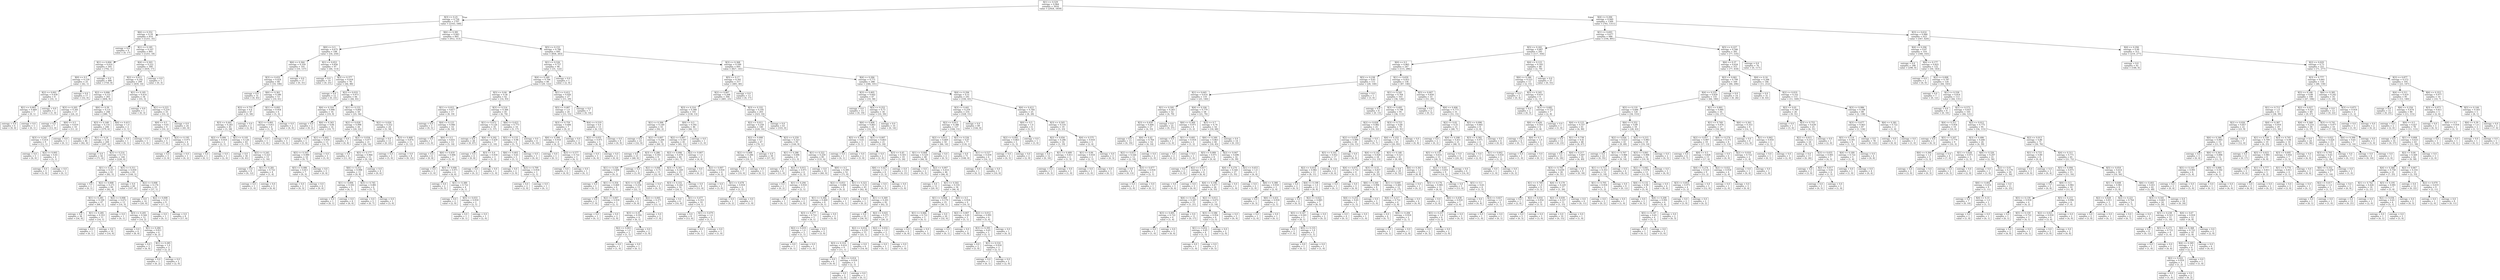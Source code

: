 digraph Tree {
node [shape=box] ;
0 [label="X[1] <= 0.529\nentropy = 0.964\nsamples = 3016\nvalue = [2924, 1859]"] ;
1 [label="X[3] <= 0.25\nentropy = 0.726\nsamples = 1707\nvalue = [2163, 548]"] ;
0 -> 1 [labeldistance=2.5, labelangle=45, headlabel="True"] ;
2 [label="X[6] <= 0.352\nentropy = 0.18\nsamples = 814\nvalue = [1251, 35]"] ;
1 -> 2 ;
3 [label="entropy = 0.0\nsamples = 9\nvalue = [0, 17]"] ;
2 -> 3 ;
4 [label="X[1] <= 0.185\nentropy = 0.107\nsamples = 805\nvalue = [1251, 18]"] ;
2 -> 4 ;
5 [label="X[1] <= 0.004\nentropy = 0.014\nsamples = 505\nvalue = [792, 1]"] ;
4 -> 5 ;
6 [label="X[0] <= 0.5\nentropy = 0.159\nsamples = 25\nvalue = [42, 1]"] ;
5 -> 6 ;
7 [label="X[2] <= 0.001\nentropy = 0.439\nsamples = 8\nvalue = [10, 1]"] ;
6 -> 7 ;
8 [label="X[1] <= 0.003\nentropy = 0.469\nsamples = 7\nvalue = [9, 1]"] ;
7 -> 8 ;
9 [label="entropy = 0.0\nsamples = 6\nvalue = [9, 0]"] ;
8 -> 9 ;
10 [label="entropy = 0.0\nsamples = 1\nvalue = [0, 1]"] ;
8 -> 10 ;
11 [label="entropy = 0.0\nsamples = 1\nvalue = [1, 0]"] ;
7 -> 11 ;
12 [label="entropy = 0.0\nsamples = 17\nvalue = [32, 0]"] ;
6 -> 12 ;
13 [label="entropy = 0.0\nsamples = 480\nvalue = [750, 0]"] ;
5 -> 13 ;
14 [label="X[4] <= 0.303\nentropy = 0.222\nsamples = 300\nvalue = [459, 17]"] ;
4 -> 14 ;
15 [label="X[2] <= 0.013\nentropy = 0.192\nsamples = 299\nvalue = [459, 14]"] ;
14 -> 15 ;
16 [label="X[2] <= 0.006\nentropy = 0.151\nsamples = 265\nvalue = [404, 9]"] ;
15 -> 16 ;
17 [label="X[3] <= 0.205\nentropy = 0.391\nsamples = 17\nvalue = [24, 2]"] ;
16 -> 17 ;
18 [label="entropy = 0.0\nsamples = 7\nvalue = [13, 0]"] ;
17 -> 18 ;
19 [label="X[0] <= 0.5\nentropy = 0.619\nsamples = 10\nvalue = [11, 2]"] ;
17 -> 19 ;
20 [label="X[3] <= 0.241\nentropy = 0.414\nsamples = 9\nvalue = [11, 1]"] ;
19 -> 20 ;
21 [label="entropy = 0.0\nsamples = 5\nvalue = [6, 0]"] ;
20 -> 21 ;
22 [label="X[2] <= 0.005\nentropy = 0.65\nsamples = 4\nvalue = [5, 1]"] ;
20 -> 22 ;
23 [label="entropy = 0.0\nsamples = 3\nvalue = [5, 0]"] ;
22 -> 23 ;
24 [label="entropy = 0.0\nsamples = 1\nvalue = [0, 1]"] ;
22 -> 24 ;
25 [label="entropy = 0.0\nsamples = 1\nvalue = [0, 1]"] ;
19 -> 25 ;
26 [label="X[6] <= 0.39\nentropy = 0.131\nsamples = 248\nvalue = [380, 7]"] ;
16 -> 26 ;
27 [label="X[3] <= 0.168\nentropy = 0.116\nsamples = 246\nvalue = [379, 6]"] ;
26 -> 27 ;
28 [label="entropy = 0.0\nsamples = 46\nvalue = [82, 0]"] ;
27 -> 28 ;
29 [label="X[1] <= 0.24\nentropy = 0.14\nsamples = 200\nvalue = [297, 6]"] ;
27 -> 29 ;
30 [label="entropy = 0.0\nsamples = 56\nvalue = [71, 0]"] ;
29 -> 30 ;
31 [label="X[3] <= 0.214\nentropy = 0.173\nsamples = 144\nvalue = [226, 6]"] ;
29 -> 31 ;
32 [label="X[1] <= 0.24\nentropy = 0.317\nsamples = 61\nvalue = [82, 5]"] ;
31 -> 32 ;
33 [label="entropy = 0.0\nsamples = 1\nvalue = [0, 1]"] ;
32 -> 33 ;
34 [label="X[2] <= 0.008\nentropy = 0.271\nsamples = 60\nvalue = [82, 4]"] ;
32 -> 34 ;
35 [label="X[1] <= 0.285\nentropy = 0.109\nsamples = 47\nvalue = [68, 1]"] ;
34 -> 35 ;
36 [label="entropy = 0.0\nsamples = 36\nvalue = [54, 0]"] ;
35 -> 36 ;
37 [label="X[1] <= 0.285\nentropy = 0.353\nsamples = 11\nvalue = [14, 1]"] ;
35 -> 37 ;
38 [label="entropy = 0.0\nsamples = 1\nvalue = [0, 1]"] ;
37 -> 38 ;
39 [label="entropy = 0.0\nsamples = 10\nvalue = [14, 0]"] ;
37 -> 39 ;
40 [label="X[2] <= 0.008\nentropy = 0.672\nsamples = 13\nvalue = [14, 3]"] ;
34 -> 40 ;
41 [label="entropy = 0.0\nsamples = 1\nvalue = [0, 1]"] ;
40 -> 41 ;
42 [label="X[3] <= 0.205\nentropy = 0.544\nsamples = 12\nvalue = [14, 2]"] ;
40 -> 42 ;
43 [label="entropy = 0.0\nsamples = 6\nvalue = [8, 0]"] ;
42 -> 43 ;
44 [label="X[1] <= 0.284\nentropy = 0.811\nsamples = 6\nvalue = [6, 2]"] ;
42 -> 44 ;
45 [label="entropy = 0.0\nsamples = 3\nvalue = [4, 0]"] ;
44 -> 45 ;
46 [label="X[1] <= 0.285\nentropy = 1.0\nsamples = 3\nvalue = [2, 2]"] ;
44 -> 46 ;
47 [label="entropy = 0.0\nsamples = 1\nvalue = [0, 2]"] ;
46 -> 47 ;
48 [label="entropy = 0.0\nsamples = 2\nvalue = [2, 0]"] ;
46 -> 48 ;
49 [label="X[1] <= 0.311\nentropy = 0.059\nsamples = 83\nvalue = [144, 1]"] ;
31 -> 49 ;
50 [label="entropy = 0.0\nsamples = 60\nvalue = [107, 0]"] ;
49 -> 50 ;
51 [label="X[2] <= 0.008\nentropy = 0.176\nsamples = 23\nvalue = [37, 1]"] ;
49 -> 51 ;
52 [label="entropy = 0.0\nsamples = 14\nvalue = [20, 0]"] ;
51 -> 52 ;
53 [label="X[2] <= 0.008\nentropy = 0.31\nsamples = 9\nvalue = [17, 1]"] ;
51 -> 53 ;
54 [label="entropy = 0.0\nsamples = 1\nvalue = [0, 1]"] ;
53 -> 54 ;
55 [label="entropy = 0.0\nsamples = 8\nvalue = [17, 0]"] ;
53 -> 55 ;
56 [label="X[6] <= 0.415\nentropy = 1.0\nsamples = 2\nvalue = [1, 1]"] ;
26 -> 56 ;
57 [label="entropy = 0.0\nsamples = 1\nvalue = [0, 1]"] ;
56 -> 57 ;
58 [label="entropy = 0.0\nsamples = 1\nvalue = [1, 0]"] ;
56 -> 58 ;
59 [label="X[1] <= 0.185\nentropy = 0.414\nsamples = 34\nvalue = [55, 5]"] ;
15 -> 59 ;
60 [label="entropy = 0.0\nsamples = 1\nvalue = [0, 3]"] ;
59 -> 60 ;
61 [label="X[1] <= 0.223\nentropy = 0.219\nsamples = 33\nvalue = [55, 2]"] ;
59 -> 61 ;
62 [label="X[0] <= 0.5\nentropy = 0.65\nsamples = 9\nvalue = [10, 2]"] ;
61 -> 62 ;
63 [label="entropy = 0.0\nsamples = 5\nvalue = [7, 0]"] ;
62 -> 63 ;
64 [label="X[3] <= 0.195\nentropy = 0.971\nsamples = 4\nvalue = [3, 2]"] ;
62 -> 64 ;
65 [label="entropy = 0.0\nsamples = 3\nvalue = [3, 0]"] ;
64 -> 65 ;
66 [label="entropy = 0.0\nsamples = 1\nvalue = [0, 2]"] ;
64 -> 66 ;
67 [label="entropy = 0.0\nsamples = 24\nvalue = [45, 0]"] ;
61 -> 67 ;
68 [label="entropy = 0.0\nsamples = 1\nvalue = [0, 3]"] ;
14 -> 68 ;
69 [label="X[6] <= 0.381\nentropy = 0.943\nsamples = 893\nvalue = [912, 513]"] ;
1 -> 69 ;
70 [label="X[0] <= 0.5\nentropy = 0.675\nsamples = 198\nvalue = [54, 250]"] ;
69 -> 70 ;
71 [label="X[6] <= 0.364\nentropy = 0.359\nsamples = 101\nvalue = [10, 137]"] ;
70 -> 71 ;
72 [label="X[3] <= 0.432\nentropy = 0.424\nsamples = 84\nvalue = [10, 106]"] ;
71 -> 72 ;
73 [label="entropy = 0.0\nsamples = 31\nvalue = [0, 45]"] ;
72 -> 73 ;
74 [label="X[6] <= 0.361\nentropy = 0.586\nsamples = 53\nvalue = [10, 61]"] ;
72 -> 74 ;
75 [label="X[3] <= 0.755\nentropy = 0.4\nsamples = 47\nvalue = [5, 58]"] ;
74 -> 75 ;
76 [label="X[3] <= 0.441\nentropy = 0.283\nsamples = 45\nvalue = [3, 58]"] ;
75 -> 76 ;
77 [label="X[2] <= 0.006\nentropy = 0.918\nsamples = 2\nvalue = [2, 1]"] ;
76 -> 77 ;
78 [label="entropy = 0.0\nsamples = 1\nvalue = [0, 1]"] ;
77 -> 78 ;
79 [label="entropy = 0.0\nsamples = 1\nvalue = [2, 0]"] ;
77 -> 79 ;
80 [label="X[1] <= 0.105\nentropy = 0.126\nsamples = 43\nvalue = [1, 57]"] ;
76 -> 80 ;
81 [label="entropy = 0.0\nsamples = 30\nvalue = [0, 41]"] ;
80 -> 81 ;
82 [label="X[5] <= 0.245\nentropy = 0.323\nsamples = 13\nvalue = [1, 16]"] ;
80 -> 82 ;
83 [label="entropy = 0.0\nsamples = 9\nvalue = [0, 12]"] ;
82 -> 83 ;
84 [label="X[1] <= 0.281\nentropy = 0.722\nsamples = 4\nvalue = [1, 4]"] ;
82 -> 84 ;
85 [label="entropy = 0.0\nsamples = 1\nvalue = [1, 0]"] ;
84 -> 85 ;
86 [label="entropy = 0.0\nsamples = 3\nvalue = [0, 4]"] ;
84 -> 86 ;
87 [label="entropy = 0.0\nsamples = 2\nvalue = [2, 0]"] ;
75 -> 87 ;
88 [label="X[1] <= 0.093\nentropy = 0.954\nsamples = 6\nvalue = [5, 3]"] ;
74 -> 88 ;
89 [label="X[2] <= 0.001\nentropy = 0.811\nsamples = 4\nvalue = [1, 3]"] ;
88 -> 89 ;
90 [label="entropy = 0.0\nsamples = 1\nvalue = [1, 0]"] ;
89 -> 90 ;
91 [label="entropy = 0.0\nsamples = 3\nvalue = [0, 3]"] ;
89 -> 91 ;
92 [label="entropy = 0.0\nsamples = 2\nvalue = [4, 0]"] ;
88 -> 92 ;
93 [label="entropy = 0.0\nsamples = 17\nvalue = [0, 31]"] ;
71 -> 93 ;
94 [label="X[1] <= 0.053\nentropy = 0.856\nsamples = 97\nvalue = [44, 113]"] ;
70 -> 94 ;
95 [label="entropy = 0.0\nsamples = 19\nvalue = [0, 25]"] ;
94 -> 95 ;
96 [label="X[3] <= 0.377\nentropy = 0.918\nsamples = 78\nvalue = [44, 88]"] ;
94 -> 96 ;
97 [label="entropy = 0.0\nsamples = 12\nvalue = [0, 23]"] ;
96 -> 97 ;
98 [label="X[2] <= 0.019\nentropy = 0.973\nsamples = 66\nvalue = [44, 65]"] ;
96 -> 98 ;
99 [label="X[6] <= 0.316\nentropy = 0.906\nsamples = 16\nvalue = [19, 9]"] ;
98 -> 99 ;
100 [label="entropy = 0.0\nsamples = 2\nvalue = [0, 2]"] ;
99 -> 100 ;
101 [label="X[6] <= 0.343\nentropy = 0.84\nsamples = 14\nvalue = [19, 7]"] ;
99 -> 101 ;
102 [label="entropy = 0.0\nsamples = 1\nvalue = [5, 0]"] ;
101 -> 102 ;
103 [label="X[1] <= 0.492\nentropy = 0.918\nsamples = 13\nvalue = [14, 7]"] ;
101 -> 103 ;
104 [label="X[5] <= 0.163\nentropy = 0.989\nsamples = 10\nvalue = [9, 7]"] ;
103 -> 104 ;
105 [label="X[5] <= 0.086\nentropy = 0.811\nsamples = 7\nvalue = [9, 3]"] ;
104 -> 105 ;
106 [label="entropy = 0.0\nsamples = 3\nvalue = [0, 3]"] ;
105 -> 106 ;
107 [label="entropy = 0.0\nsamples = 4\nvalue = [9, 0]"] ;
105 -> 107 ;
108 [label="entropy = 0.0\nsamples = 3\nvalue = [0, 4]"] ;
104 -> 108 ;
109 [label="entropy = 0.0\nsamples = 3\nvalue = [5, 0]"] ;
103 -> 109 ;
110 [label="X[1] <= 0.155\nentropy = 0.892\nsamples = 50\nvalue = [25, 56]"] ;
98 -> 110 ;
111 [label="X[2] <= 0.028\nentropy = 0.998\nsamples = 26\nvalue = [20, 22]"] ;
110 -> 111 ;
112 [label="entropy = 0.0\nsamples = 5\nvalue = [0, 8]"] ;
111 -> 112 ;
113 [label="X[2] <= 0.034\nentropy = 0.977\nsamples = 21\nvalue = [20, 14]"] ;
111 -> 113 ;
114 [label="entropy = 0.0\nsamples = 6\nvalue = [11, 0]"] ;
113 -> 114 ;
115 [label="X[5] <= 0.177\nentropy = 0.966\nsamples = 15\nvalue = [9, 14]"] ;
113 -> 115 ;
116 [label="X[6] <= 0.352\nentropy = 0.998\nsamples = 11\nvalue = [9, 8]"] ;
115 -> 116 ;
117 [label="X[1] <= 0.094\nentropy = 0.592\nsamples = 5\nvalue = [6, 1]"] ;
116 -> 117 ;
118 [label="entropy = 0.0\nsamples = 1\nvalue = [0, 1]"] ;
117 -> 118 ;
119 [label="entropy = 0.0\nsamples = 4\nvalue = [6, 0]"] ;
117 -> 119 ;
120 [label="X[3] <= 0.745\nentropy = 0.881\nsamples = 6\nvalue = [3, 7]"] ;
116 -> 120 ;
121 [label="entropy = 0.0\nsamples = 5\nvalue = [0, 7]"] ;
120 -> 121 ;
122 [label="entropy = 0.0\nsamples = 1\nvalue = [3, 0]"] ;
120 -> 122 ;
123 [label="entropy = 0.0\nsamples = 4\nvalue = [0, 6]"] ;
115 -> 123 ;
124 [label="X[2] <= 0.026\nentropy = 0.552\nsamples = 24\nvalue = [5, 34]"] ;
110 -> 124 ;
125 [label="entropy = 0.0\nsamples = 13\nvalue = [0, 22]"] ;
124 -> 125 ;
126 [label="X[3] <= 0.468\nentropy = 0.874\nsamples = 11\nvalue = [5, 12]"] ;
124 -> 126 ;
127 [label="entropy = 0.0\nsamples = 3\nvalue = [5, 0]"] ;
126 -> 127 ;
128 [label="entropy = 0.0\nsamples = 8\nvalue = [0, 12]"] ;
126 -> 128 ;
129 [label="X[5] <= 0.153\nentropy = 0.786\nsamples = 695\nvalue = [858, 263]"] ;
69 -> 129 ;
130 [label="X[1] <= 0.526\nentropy = 0.727\nsamples = 90\nvalue = [31, 122]"] ;
129 -> 130 ;
131 [label="X[4] <= 0.349\nentropy = 0.706\nsamples = 89\nvalue = [29, 122]"] ;
130 -> 131 ;
132 [label="X[5] <= 0.04\nentropy = 0.56\nsamples = 62\nvalue = [14, 93]"] ;
131 -> 132 ;
133 [label="X[1] <= 0.015\nentropy = 0.877\nsamples = 17\nvalue = [8, 19]"] ;
132 -> 133 ;
134 [label="entropy = 0.0\nsamples = 3\nvalue = [0, 5]"] ;
133 -> 134 ;
135 [label="X[4] <= 0.123\nentropy = 0.946\nsamples = 14\nvalue = [8, 14]"] ;
133 -> 135 ;
136 [label="entropy = 0.0\nsamples = 1\nvalue = [3, 0]"] ;
135 -> 136 ;
137 [label="X[0] <= 0.5\nentropy = 0.831\nsamples = 13\nvalue = [5, 14]"] ;
135 -> 137 ;
138 [label="entropy = 0.0\nsamples = 6\nvalue = [0, 8]"] ;
137 -> 138 ;
139 [label="X[6] <= 0.418\nentropy = 0.994\nsamples = 7\nvalue = [5, 6]"] ;
137 -> 139 ;
140 [label="entropy = 0.0\nsamples = 1\nvalue = [1, 0]"] ;
139 -> 140 ;
141 [label="X[5] <= 0.006\nentropy = 0.971\nsamples = 6\nvalue = [4, 6]"] ;
139 -> 141 ;
142 [label="entropy = 0.0\nsamples = 2\nvalue = [0, 5]"] ;
141 -> 142 ;
143 [label="X[1] <= 0.389\nentropy = 0.722\nsamples = 4\nvalue = [4, 1]"] ;
141 -> 143 ;
144 [label="entropy = 0.0\nsamples = 2\nvalue = [2, 0]"] ;
143 -> 144 ;
145 [label="X[5] <= 0.033\nentropy = 0.918\nsamples = 2\nvalue = [2, 1]"] ;
143 -> 145 ;
146 [label="entropy = 0.0\nsamples = 1\nvalue = [0, 1]"] ;
145 -> 146 ;
147 [label="entropy = 0.0\nsamples = 1\nvalue = [2, 0]"] ;
145 -> 147 ;
148 [label="X[3] <= 0.514\nentropy = 0.384\nsamples = 45\nvalue = [6, 74]"] ;
132 -> 148 ;
149 [label="X[1] <= 0.472\nentropy = 0.126\nsamples = 35\nvalue = [1, 57]"] ;
148 -> 149 ;
150 [label="entropy = 0.0\nsamples = 28\nvalue = [0, 47]"] ;
149 -> 150 ;
151 [label="X[4] <= 0.292\nentropy = 0.439\nsamples = 7\nvalue = [1, 10]"] ;
149 -> 151 ;
152 [label="entropy = 0.0\nsamples = 4\nvalue = [0, 8]"] ;
151 -> 152 ;
153 [label="X[3] <= 0.4\nentropy = 0.918\nsamples = 3\nvalue = [1, 2]"] ;
151 -> 153 ;
154 [label="entropy = 0.0\nsamples = 2\nvalue = [0, 2]"] ;
153 -> 154 ;
155 [label="entropy = 0.0\nsamples = 1\nvalue = [1, 0]"] ;
153 -> 155 ;
156 [label="X[6] <= 0.423\nentropy = 0.773\nsamples = 10\nvalue = [5, 17]"] ;
148 -> 156 ;
157 [label="X[5] <= 0.133\nentropy = 0.98\nsamples = 6\nvalue = [5, 7]"] ;
156 -> 157 ;
158 [label="X[6] <= 0.403\nentropy = 0.65\nsamples = 5\nvalue = [5, 1]"] ;
157 -> 158 ;
159 [label="entropy = 0.0\nsamples = 2\nvalue = [3, 0]"] ;
158 -> 159 ;
160 [label="X[3] <= 0.709\nentropy = 0.918\nsamples = 3\nvalue = [2, 1]"] ;
158 -> 160 ;
161 [label="entropy = 0.0\nsamples = 2\nvalue = [2, 0]"] ;
160 -> 161 ;
162 [label="entropy = 0.0\nsamples = 1\nvalue = [0, 1]"] ;
160 -> 162 ;
163 [label="entropy = 0.0\nsamples = 1\nvalue = [0, 6]"] ;
157 -> 163 ;
164 [label="entropy = 0.0\nsamples = 4\nvalue = [0, 10]"] ;
156 -> 164 ;
165 [label="X[1] <= 0.412\nentropy = 0.926\nsamples = 27\nvalue = [15, 29]"] ;
131 -> 165 ;
166 [label="X[5] <= 0.087\nentropy = 1.0\nsamples = 20\nvalue = [15, 15]"] ;
165 -> 166 ;
167 [label="X[3] <= 0.759\nentropy = 0.684\nsamples = 7\nvalue = [9, 2]"] ;
166 -> 167 ;
168 [label="X[6] <= 0.394\nentropy = 0.918\nsamples = 4\nvalue = [4, 2]"] ;
167 -> 168 ;
169 [label="entropy = 0.0\nsamples = 1\nvalue = [0, 1]"] ;
168 -> 169 ;
170 [label="X[3] <= 0.577\nentropy = 0.722\nsamples = 3\nvalue = [4, 1]"] ;
168 -> 170 ;
171 [label="entropy = 0.0\nsamples = 2\nvalue = [4, 0]"] ;
170 -> 171 ;
172 [label="entropy = 0.0\nsamples = 1\nvalue = [0, 1]"] ;
170 -> 172 ;
173 [label="entropy = 0.0\nsamples = 3\nvalue = [5, 0]"] ;
167 -> 173 ;
174 [label="X[4] <= 0.519\nentropy = 0.9\nsamples = 13\nvalue = [6, 13]"] ;
166 -> 174 ;
175 [label="X[2] <= 0.031\nentropy = 0.971\nsamples = 5\nvalue = [6, 4]"] ;
174 -> 175 ;
176 [label="entropy = 0.0\nsamples = 3\nvalue = [6, 0]"] ;
175 -> 176 ;
177 [label="entropy = 0.0\nsamples = 2\nvalue = [0, 4]"] ;
175 -> 177 ;
178 [label="entropy = 0.0\nsamples = 8\nvalue = [0, 9]"] ;
174 -> 178 ;
179 [label="entropy = 0.0\nsamples = 7\nvalue = [0, 14]"] ;
165 -> 179 ;
180 [label="entropy = 0.0\nsamples = 1\nvalue = [2, 0]"] ;
130 -> 180 ;
181 [label="X[3] <= 0.368\nentropy = 0.599\nsamples = 605\nvalue = [827, 141]"] ;
129 -> 181 ;
182 [label="X[5] <= 0.17\nentropy = 0.391\nsamples = 317\nvalue = [481, 40]"] ;
181 -> 182 ;
183 [label="X[2] <= 0.007\nentropy = 0.268\nsamples = 304\nvalue = [481, 23]"] ;
182 -> 183 ;
184 [label="X[3] <= 0.314\nentropy = 0.388\nsamples = 101\nvalue = [158, 13]"] ;
183 -> 184 ;
185 [label="X[1] <= 0.306\nentropy = 0.149\nsamples = 55\nvalue = [92, 2]"] ;
184 -> 185 ;
186 [label="entropy = 0.0\nsamples = 23\nvalue = [32, 0]"] ;
185 -> 186 ;
187 [label="X[2] <= 0.007\nentropy = 0.206\nsamples = 32\nvalue = [60, 2]"] ;
185 -> 187 ;
188 [label="entropy = 0.0\nsamples = 23\nvalue = [48, 0]"] ;
187 -> 188 ;
189 [label="X[3] <= 0.286\nentropy = 0.592\nsamples = 9\nvalue = [12, 2]"] ;
187 -> 189 ;
190 [label="X[1] <= 0.326\nentropy = 0.684\nsamples = 7\nvalue = [9, 2]"] ;
189 -> 190 ;
191 [label="entropy = 0.0\nsamples = 1\nvalue = [0, 1]"] ;
190 -> 191 ;
192 [label="X[1] <= 0.354\nentropy = 0.469\nsamples = 6\nvalue = [9, 1]"] ;
190 -> 192 ;
193 [label="entropy = 0.0\nsamples = 3\nvalue = [7, 0]"] ;
192 -> 193 ;
194 [label="X[2] <= 0.007\nentropy = 0.918\nsamples = 3\nvalue = [2, 1]"] ;
192 -> 194 ;
195 [label="entropy = 0.0\nsamples = 1\nvalue = [0, 1]"] ;
194 -> 195 ;
196 [label="entropy = 0.0\nsamples = 2\nvalue = [2, 0]"] ;
194 -> 196 ;
197 [label="entropy = 0.0\nsamples = 2\nvalue = [3, 0]"] ;
189 -> 197 ;
198 [label="X[0] <= 0.5\nentropy = 0.592\nsamples = 46\nvalue = [66, 11]"] ;
184 -> 198 ;
199 [label="X[2] <= 0.007\nentropy = 0.597\nsamples = 45\nvalue = [65, 11]"] ;
198 -> 199 ;
200 [label="X[2] <= 0.006\nentropy = 0.478\nsamples = 40\nvalue = [61, 7]"] ;
199 -> 200 ;
201 [label="X[2] <= 0.006\nentropy = 0.75\nsamples = 15\nvalue = [22, 6]"] ;
200 -> 201 ;
202 [label="X[3] <= 0.336\nentropy = 0.258\nsamples = 13\nvalue = [22, 1]"] ;
201 -> 202 ;
203 [label="entropy = 0.0\nsamples = 6\nvalue = [9, 0]"] ;
202 -> 203 ;
204 [label="X[2] <= 0.005\nentropy = 0.371\nsamples = 7\nvalue = [13, 1]"] ;
202 -> 204 ;
205 [label="X[3] <= 0.35\nentropy = 0.592\nsamples = 4\nvalue = [6, 1]"] ;
204 -> 205 ;
206 [label="X[2] <= 0.003\nentropy = 1.0\nsamples = 2\nvalue = [1, 1]"] ;
205 -> 206 ;
207 [label="entropy = 0.0\nsamples = 1\nvalue = [1, 0]"] ;
206 -> 207 ;
208 [label="entropy = 0.0\nsamples = 1\nvalue = [0, 1]"] ;
206 -> 208 ;
209 [label="entropy = 0.0\nsamples = 2\nvalue = [5, 0]"] ;
205 -> 209 ;
210 [label="entropy = 0.0\nsamples = 3\nvalue = [7, 0]"] ;
204 -> 210 ;
211 [label="entropy = 0.0\nsamples = 2\nvalue = [0, 5]"] ;
201 -> 211 ;
212 [label="X[3] <= 0.341\nentropy = 0.169\nsamples = 25\nvalue = [39, 1]"] ;
200 -> 212 ;
213 [label="X[3] <= 0.332\nentropy = 0.242\nsamples = 16\nvalue = [24, 1]"] ;
212 -> 213 ;
214 [label="entropy = 0.0\nsamples = 6\nvalue = [10, 0]"] ;
213 -> 214 ;
215 [label="X[1] <= 0.477\nentropy = 0.353\nsamples = 10\nvalue = [14, 1]"] ;
213 -> 215 ;
216 [label="entropy = 0.0\nsamples = 8\nvalue = [13, 0]"] ;
215 -> 216 ;
217 [label="X[1] <= 0.479\nentropy = 1.0\nsamples = 2\nvalue = [1, 1]"] ;
215 -> 217 ;
218 [label="entropy = 0.0\nsamples = 1\nvalue = [0, 1]"] ;
217 -> 218 ;
219 [label="entropy = 0.0\nsamples = 1\nvalue = [1, 0]"] ;
217 -> 219 ;
220 [label="entropy = 0.0\nsamples = 9\nvalue = [15, 0]"] ;
212 -> 220 ;
221 [label="X[2] <= 0.007\nentropy = 1.0\nsamples = 5\nvalue = [4, 4]"] ;
199 -> 221 ;
222 [label="entropy = 0.0\nsamples = 1\nvalue = [0, 2]"] ;
221 -> 222 ;
223 [label="X[2] <= 0.007\nentropy = 0.918\nsamples = 4\nvalue = [4, 2]"] ;
221 -> 223 ;
224 [label="entropy = 0.0\nsamples = 2\nvalue = [3, 0]"] ;
223 -> 224 ;
225 [label="X[1] <= 0.478\nentropy = 0.918\nsamples = 2\nvalue = [1, 2]"] ;
223 -> 225 ;
226 [label="entropy = 0.0\nsamples = 1\nvalue = [0, 2]"] ;
225 -> 226 ;
227 [label="entropy = 0.0\nsamples = 1\nvalue = [1, 0]"] ;
225 -> 227 ;
228 [label="entropy = 0.0\nsamples = 1\nvalue = [1, 0]"] ;
198 -> 228 ;
229 [label="X[3] <= 0.332\nentropy = 0.195\nsamples = 203\nvalue = [323, 10]"] ;
183 -> 229 ;
230 [label="X[2] <= 0.011\nentropy = 0.258\nsamples = 140\nvalue = [220, 10]"] ;
229 -> 230 ;
231 [label="X[2] <= 0.008\nentropy = 0.1\nsamples = 47\nvalue = [76, 1]"] ;
230 -> 231 ;
232 [label="X[2] <= 0.008\nentropy = 0.286\nsamples = 8\nvalue = [19, 1]"] ;
231 -> 232 ;
233 [label="entropy = 0.0\nsamples = 7\nvalue = [19, 0]"] ;
232 -> 233 ;
234 [label="entropy = 0.0\nsamples = 1\nvalue = [0, 1]"] ;
232 -> 234 ;
235 [label="entropy = 0.0\nsamples = 39\nvalue = [57, 0]"] ;
231 -> 235 ;
236 [label="X[3] <= 0.259\nentropy = 0.323\nsamples = 93\nvalue = [144, 9]"] ;
230 -> 236 ;
237 [label="X[1] <= 0.286\nentropy = 0.696\nsamples = 8\nvalue = [13, 3]"] ;
236 -> 237 ;
238 [label="entropy = 0.0\nsamples = 4\nvalue = [11, 0]"] ;
237 -> 238 ;
239 [label="X[2] <= 0.015\nentropy = 0.971\nsamples = 4\nvalue = [2, 3]"] ;
237 -> 239 ;
240 [label="entropy = 0.0\nsamples = 1\nvalue = [0, 2]"] ;
239 -> 240 ;
241 [label="X[1] <= 0.294\nentropy = 0.918\nsamples = 3\nvalue = [2, 1]"] ;
239 -> 241 ;
242 [label="entropy = 0.0\nsamples = 1\nvalue = [0, 1]"] ;
241 -> 242 ;
243 [label="entropy = 0.0\nsamples = 2\nvalue = [2, 0]"] ;
241 -> 243 ;
244 [label="X[1] <= 0.322\nentropy = 0.259\nsamples = 85\nvalue = [131, 6]"] ;
236 -> 244 ;
245 [label="entropy = 0.0\nsamples = 33\nvalue = [60, 0]"] ;
244 -> 245 ;
246 [label="X[0] <= 0.5\nentropy = 0.395\nsamples = 52\nvalue = [71, 6]"] ;
244 -> 246 ;
247 [label="X[2] <= 0.053\nentropy = 0.684\nsamples = 9\nvalue = [9, 2]"] ;
246 -> 247 ;
248 [label="X[1] <= 0.366\nentropy = 0.469\nsamples = 8\nvalue = [9, 1]"] ;
247 -> 248 ;
249 [label="X[3] <= 0.277\nentropy = 0.722\nsamples = 5\nvalue = [4, 1]"] ;
248 -> 249 ;
250 [label="X[2] <= 0.019\nentropy = 1.0\nsamples = 2\nvalue = [1, 1]"] ;
249 -> 250 ;
251 [label="entropy = 0.0\nsamples = 1\nvalue = [0, 1]"] ;
250 -> 251 ;
252 [label="entropy = 0.0\nsamples = 1\nvalue = [1, 0]"] ;
250 -> 252 ;
253 [label="entropy = 0.0\nsamples = 3\nvalue = [3, 0]"] ;
249 -> 253 ;
254 [label="entropy = 0.0\nsamples = 3\nvalue = [5, 0]"] ;
248 -> 254 ;
255 [label="entropy = 0.0\nsamples = 1\nvalue = [0, 1]"] ;
247 -> 255 ;
256 [label="X[1] <= 0.323\nentropy = 0.33\nsamples = 43\nvalue = [62, 4]"] ;
246 -> 256 ;
257 [label="entropy = 0.0\nsamples = 1\nvalue = [0, 2]"] ;
256 -> 257 ;
258 [label="X[1] <= 0.369\nentropy = 0.201\nsamples = 42\nvalue = [62, 2]"] ;
256 -> 258 ;
259 [label="entropy = 0.0\nsamples = 25\nvalue = [36, 0]"] ;
258 -> 259 ;
260 [label="X[2] <= 0.025\nentropy = 0.371\nsamples = 17\nvalue = [26, 2]"] ;
258 -> 260 ;
261 [label="X[2] <= 0.014\nentropy = 0.235\nsamples = 15\nvalue = [25, 1]"] ;
260 -> 261 ;
262 [label="X[3] <= 0.314\nentropy = 0.414\nsamples = 9\nvalue = [11, 1]"] ;
261 -> 262 ;
263 [label="entropy = 0.0\nsamples = 6\nvalue = [9, 0]"] ;
262 -> 263 ;
264 [label="X[2] <= 0.014\nentropy = 0.918\nsamples = 3\nvalue = [2, 1]"] ;
262 -> 264 ;
265 [label="entropy = 0.0\nsamples = 2\nvalue = [2, 0]"] ;
264 -> 265 ;
266 [label="entropy = 0.0\nsamples = 1\nvalue = [0, 1]"] ;
264 -> 266 ;
267 [label="entropy = 0.0\nsamples = 6\nvalue = [14, 0]"] ;
261 -> 267 ;
268 [label="X[2] <= 0.032\nentropy = 1.0\nsamples = 2\nvalue = [1, 1]"] ;
260 -> 268 ;
269 [label="entropy = 0.0\nsamples = 1\nvalue = [0, 1]"] ;
268 -> 269 ;
270 [label="entropy = 0.0\nsamples = 1\nvalue = [1, 0]"] ;
268 -> 270 ;
271 [label="entropy = 0.0\nsamples = 63\nvalue = [103, 0]"] ;
229 -> 271 ;
272 [label="entropy = 0.0\nsamples = 13\nvalue = [0, 17]"] ;
182 -> 272 ;
273 [label="X[4] <= 0.284\nentropy = 0.771\nsamples = 288\nvalue = [346, 101]"] ;
181 -> 273 ;
274 [label="X[3] <= 0.405\nentropy = 0.602\nsamples = 47\nvalue = [10, 58]"] ;
273 -> 274 ;
275 [label="entropy = 0.0\nsamples = 13\nvalue = [0, 19]"] ;
274 -> 275 ;
276 [label="X[5] <= 0.252\nentropy = 0.73\nsamples = 34\nvalue = [10, 39]"] ;
274 -> 276 ;
277 [label="X[6] <= 0.408\nentropy = 0.863\nsamples = 24\nvalue = [10, 25]"] ;
276 -> 277 ;
278 [label="X[5] <= 0.188\nentropy = 0.65\nsamples = 3\nvalue = [5, 1]"] ;
277 -> 278 ;
279 [label="entropy = 0.0\nsamples = 1\nvalue = [0, 1]"] ;
278 -> 279 ;
280 [label="entropy = 0.0\nsamples = 2\nvalue = [5, 0]"] ;
278 -> 280 ;
281 [label="X[1] <= 0.007\nentropy = 0.663\nsamples = 21\nvalue = [5, 24]"] ;
277 -> 281 ;
282 [label="entropy = 0.0\nsamples = 2\nvalue = [2, 0]"] ;
281 -> 282 ;
283 [label="X[3] <= 0.45\nentropy = 0.503\nsamples = 19\nvalue = [3, 24]"] ;
281 -> 283 ;
284 [label="X[6] <= 0.427\nentropy = 1.0\nsamples = 6\nvalue = [3, 3]"] ;
283 -> 284 ;
285 [label="entropy = 0.0\nsamples = 3\nvalue = [0, 3]"] ;
284 -> 285 ;
286 [label="entropy = 0.0\nsamples = 3\nvalue = [3, 0]"] ;
284 -> 286 ;
287 [label="entropy = 0.0\nsamples = 13\nvalue = [0, 21]"] ;
283 -> 287 ;
288 [label="entropy = 0.0\nsamples = 10\nvalue = [0, 14]"] ;
276 -> 288 ;
289 [label="X[4] <= 0.294\nentropy = 0.51\nsamples = 241\nvalue = [336, 43]"] ;
273 -> 289 ;
290 [label="X[3] <= 0.441\nentropy = 0.259\nsamples = 216\nvalue = [328, 15]"] ;
289 -> 290 ;
291 [label="X[2] <= 0.013\nentropy = 0.386\nsamples = 127\nvalue = [184, 15]"] ;
290 -> 291 ;
292 [label="X[2] <= 0.013\nentropy = 0.669\nsamples = 50\nvalue = [66, 14]"] ;
291 -> 292 ;
293 [label="X[1] <= 0.004\nentropy = 0.529\nsamples = 48\nvalue = [66, 9]"] ;
292 -> 293 ;
294 [label="entropy = 0.0\nsamples = 2\nvalue = [0, 3]"] ;
293 -> 294 ;
295 [label="X[2] <= 0.007\nentropy = 0.414\nsamples = 46\nvalue = [66, 6]"] ;
293 -> 295 ;
296 [label="entropy = 0.0\nsamples = 12\nvalue = [20, 0]"] ;
295 -> 296 ;
297 [label="X[1] <= 0.502\nentropy = 0.516\nsamples = 34\nvalue = [46, 6]"] ;
295 -> 297 ;
298 [label="X[1] <= 0.068\nentropy = 0.179\nsamples = 25\nvalue = [36, 1]"] ;
297 -> 298 ;
299 [label="X[1] <= 0.066\nentropy = 0.722\nsamples = 5\nvalue = [4, 1]"] ;
298 -> 299 ;
300 [label="entropy = 0.0\nsamples = 4\nvalue = [4, 0]"] ;
299 -> 300 ;
301 [label="entropy = 0.0\nsamples = 1\nvalue = [0, 1]"] ;
299 -> 301 ;
302 [label="entropy = 0.0\nsamples = 20\nvalue = [32, 0]"] ;
298 -> 302 ;
303 [label="X[0] <= 0.5\nentropy = 0.918\nsamples = 9\nvalue = [10, 5]"] ;
297 -> 303 ;
304 [label="X[2] <= 0.007\nentropy = 0.65\nsamples = 3\nvalue = [5, 1]"] ;
303 -> 304 ;
305 [label="entropy = 0.0\nsamples = 1\nvalue = [0, 1]"] ;
304 -> 305 ;
306 [label="entropy = 0.0\nsamples = 2\nvalue = [5, 0]"] ;
304 -> 306 ;
307 [label="X[2] <= 0.012\nentropy = 0.991\nsamples = 6\nvalue = [5, 4]"] ;
303 -> 307 ;
308 [label="X[3] <= 0.395\nentropy = 0.65\nsamples = 5\nvalue = [5, 1]"] ;
307 -> 308 ;
309 [label="entropy = 0.0\nsamples = 2\nvalue = [3, 0]"] ;
308 -> 309 ;
310 [label="X[1] <= 0.516\nentropy = 0.918\nsamples = 3\nvalue = [2, 1]"] ;
308 -> 310 ;
311 [label="entropy = 0.0\nsamples = 1\nvalue = [0, 1]"] ;
310 -> 311 ;
312 [label="entropy = 0.0\nsamples = 2\nvalue = [2, 0]"] ;
310 -> 312 ;
313 [label="entropy = 0.0\nsamples = 1\nvalue = [0, 3]"] ;
307 -> 313 ;
314 [label="entropy = 0.0\nsamples = 2\nvalue = [0, 5]"] ;
292 -> 314 ;
315 [label="X[1] <= 0.526\nentropy = 0.07\nsamples = 77\nvalue = [118, 1]"] ;
291 -> 315 ;
316 [label="entropy = 0.0\nsamples = 71\nvalue = [108, 0]"] ;
315 -> 316 ;
317 [label="X[1] <= 0.527\nentropy = 0.439\nsamples = 6\nvalue = [10, 1]"] ;
315 -> 317 ;
318 [label="entropy = 0.0\nsamples = 1\nvalue = [0, 1]"] ;
317 -> 318 ;
319 [label="entropy = 0.0\nsamples = 5\nvalue = [10, 0]"] ;
317 -> 319 ;
320 [label="entropy = 0.0\nsamples = 89\nvalue = [144, 0]"] ;
290 -> 320 ;
321 [label="X[6] <= 0.412\nentropy = 0.764\nsamples = 25\nvalue = [8, 28]"] ;
289 -> 321 ;
322 [label="X[0] <= 0.5\nentropy = 1.0\nsamples = 6\nvalue = [5, 5]"] ;
321 -> 322 ;
323 [label="X[2] <= 0.043\nentropy = 0.863\nsamples = 5\nvalue = [2, 5]"] ;
322 -> 323 ;
324 [label="entropy = 0.0\nsamples = 3\nvalue = [0, 5]"] ;
323 -> 324 ;
325 [label="entropy = 0.0\nsamples = 2\nvalue = [2, 0]"] ;
323 -> 325 ;
326 [label="entropy = 0.0\nsamples = 1\nvalue = [3, 0]"] ;
322 -> 326 ;
327 [label="X[3] <= 0.505\nentropy = 0.516\nsamples = 19\nvalue = [3, 23]"] ;
321 -> 327 ;
328 [label="X[2] <= 0.056\nentropy = 0.286\nsamples = 14\nvalue = [1, 19]"] ;
327 -> 328 ;
329 [label="entropy = 0.0\nsamples = 12\nvalue = [0, 16]"] ;
328 -> 329 ;
330 [label="X[1] <= 0.489\nentropy = 0.811\nsamples = 2\nvalue = [1, 3]"] ;
328 -> 330 ;
331 [label="entropy = 0.0\nsamples = 1\nvalue = [0, 3]"] ;
330 -> 331 ;
332 [label="entropy = 0.0\nsamples = 1\nvalue = [1, 0]"] ;
330 -> 332 ;
333 [label="X[4] <= 0.575\nentropy = 0.918\nsamples = 5\nvalue = [2, 4]"] ;
327 -> 333 ;
334 [label="X[1] <= 0.06\nentropy = 0.918\nsamples = 2\nvalue = [2, 1]"] ;
333 -> 334 ;
335 [label="entropy = 0.0\nsamples = 1\nvalue = [2, 0]"] ;
334 -> 335 ;
336 [label="entropy = 0.0\nsamples = 1\nvalue = [0, 1]"] ;
334 -> 336 ;
337 [label="entropy = 0.0\nsamples = 3\nvalue = [0, 3]"] ;
333 -> 337 ;
338 [label="X[4] <= 0.284\nentropy = 0.949\nsamples = 1309\nvalue = [761, 1311]"] ;
0 -> 338 [labeldistance=2.5, labelangle=-45, headlabel="False"] ;
339 [label="X[1] <= 0.693\nentropy = 0.677\nsamples = 686\nvalue = [194, 891]"] ;
338 -> 339 ;
340 [label="X[5] <= 0.242\nentropy = 0.807\nsamples = 295\nvalue = [117, 356]"] ;
339 -> 340 ;
341 [label="X[0] <= 0.5\nentropy = 0.865\nsamples = 247\nvalue = [115, 286]"] ;
340 -> 341 ;
342 [label="X[5] <= 0.238\nentropy = 0.65\nsamples = 111\nvalue = [28, 140]"] ;
341 -> 342 ;
343 [label="X[1] <= 0.645\nentropy = 0.614\nsamples = 110\nvalue = [25, 140]"] ;
342 -> 343 ;
344 [label="X[1] <= 0.595\nentropy = 0.303\nsamples = 52\nvalue = [4, 70]"] ;
343 -> 344 ;
345 [label="X[3] <= 0.459\nentropy = 0.494\nsamples = 27\nvalue = [4, 33]"] ;
344 -> 345 ;
346 [label="entropy = 0.0\nsamples = 13\nvalue = [0, 19]"] ;
345 -> 346 ;
347 [label="X[6] <= 0.42\nentropy = 0.764\nsamples = 14\nvalue = [4, 14]"] ;
345 -> 347 ;
348 [label="X[2] <= 0.013\nentropy = 0.544\nsamples = 12\nvalue = [2, 14]"] ;
347 -> 348 ;
349 [label="entropy = 0.0\nsamples = 9\nvalue = [0, 13]"] ;
348 -> 349 ;
350 [label="X[3] <= 0.477\nentropy = 0.918\nsamples = 3\nvalue = [2, 1]"] ;
348 -> 350 ;
351 [label="entropy = 0.0\nsamples = 2\nvalue = [2, 0]"] ;
350 -> 351 ;
352 [label="entropy = 0.0\nsamples = 1\nvalue = [0, 1]"] ;
350 -> 352 ;
353 [label="entropy = 0.0\nsamples = 2\nvalue = [2, 0]"] ;
347 -> 353 ;
354 [label="entropy = 0.0\nsamples = 25\nvalue = [0, 37]"] ;
344 -> 354 ;
355 [label="X[4] <= 0.104\nentropy = 0.779\nsamples = 58\nvalue = [21, 70]"] ;
343 -> 355 ;
356 [label="X[6] <= 0.369\nentropy = 0.971\nsamples = 4\nvalue = [3, 2]"] ;
355 -> 356 ;
357 [label="entropy = 0.0\nsamples = 1\nvalue = [2, 0]"] ;
356 -> 357 ;
358 [label="X[1] <= 0.683\nentropy = 0.918\nsamples = 3\nvalue = [1, 2]"] ;
356 -> 358 ;
359 [label="entropy = 0.0\nsamples = 2\nvalue = [0, 2]"] ;
358 -> 359 ;
360 [label="entropy = 0.0\nsamples = 1\nvalue = [1, 0]"] ;
358 -> 360 ;
361 [label="X[3] <= 0.7\nentropy = 0.74\nsamples = 54\nvalue = [18, 68]"] ;
355 -> 361 ;
362 [label="X[6] <= 0.349\nentropy = 0.863\nsamples = 40\nvalue = [18, 45]"] ;
361 -> 362 ;
363 [label="X[5] <= 0.089\nentropy = 0.971\nsamples = 8\nvalue = [9, 6]"] ;
362 -> 363 ;
364 [label="entropy = 0.0\nsamples = 2\nvalue = [3, 0]"] ;
363 -> 364 ;
365 [label="X[2] <= 0.017\nentropy = 1.0\nsamples = 6\nvalue = [6, 6]"] ;
363 -> 365 ;
366 [label="entropy = 0.0\nsamples = 3\nvalue = [0, 6]"] ;
365 -> 366 ;
367 [label="entropy = 0.0\nsamples = 3\nvalue = [6, 0]"] ;
365 -> 367 ;
368 [label="X[2] <= 0.047\nentropy = 0.696\nsamples = 32\nvalue = [9, 39]"] ;
362 -> 368 ;
369 [label="X[4] <= 0.274\nentropy = 0.544\nsamples = 27\nvalue = [5, 35]"] ;
368 -> 369 ;
370 [label="X[4] <= 0.198\nentropy = 0.477\nsamples = 26\nvalue = [4, 35]"] ;
369 -> 370 ;
371 [label="X[4] <= 0.142\nentropy = 0.267\nsamples = 15\nvalue = [1, 21]"] ;
370 -> 371 ;
372 [label="X[3] <= 0.495\nentropy = 0.722\nsamples = 4\nvalue = [1, 4]"] ;
371 -> 372 ;
373 [label="entropy = 0.0\nsamples = 1\nvalue = [1, 0]"] ;
372 -> 373 ;
374 [label="entropy = 0.0\nsamples = 3\nvalue = [0, 4]"] ;
372 -> 374 ;
375 [label="entropy = 0.0\nsamples = 11\nvalue = [0, 17]"] ;
371 -> 375 ;
376 [label="X[2] <= 0.013\nentropy = 0.672\nsamples = 11\nvalue = [3, 14]"] ;
370 -> 376 ;
377 [label="X[3] <= 0.586\nentropy = 0.954\nsamples = 6\nvalue = [3, 5]"] ;
376 -> 377 ;
378 [label="X[1] <= 0.652\nentropy = 0.65\nsamples = 4\nvalue = [1, 5]"] ;
377 -> 378 ;
379 [label="entropy = 0.0\nsamples = 1\nvalue = [1, 0]"] ;
378 -> 379 ;
380 [label="entropy = 0.0\nsamples = 3\nvalue = [0, 5]"] ;
378 -> 380 ;
381 [label="entropy = 0.0\nsamples = 2\nvalue = [2, 0]"] ;
377 -> 381 ;
382 [label="entropy = 0.0\nsamples = 5\nvalue = [0, 9]"] ;
376 -> 382 ;
383 [label="entropy = 0.0\nsamples = 1\nvalue = [1, 0]"] ;
369 -> 383 ;
384 [label="X[1] <= 0.653\nentropy = 1.0\nsamples = 5\nvalue = [4, 4]"] ;
368 -> 384 ;
385 [label="entropy = 0.0\nsamples = 2\nvalue = [2, 0]"] ;
384 -> 385 ;
386 [label="X[6] <= 0.388\nentropy = 0.918\nsamples = 3\nvalue = [2, 4]"] ;
384 -> 386 ;
387 [label="entropy = 0.0\nsamples = 1\nvalue = [0, 3]"] ;
386 -> 387 ;
388 [label="X[6] <= 0.431\nentropy = 0.918\nsamples = 2\nvalue = [2, 1]"] ;
386 -> 388 ;
389 [label="entropy = 0.0\nsamples = 1\nvalue = [2, 0]"] ;
388 -> 389 ;
390 [label="entropy = 0.0\nsamples = 1\nvalue = [0, 1]"] ;
388 -> 390 ;
391 [label="entropy = 0.0\nsamples = 14\nvalue = [0, 23]"] ;
361 -> 391 ;
392 [label="entropy = 0.0\nsamples = 1\nvalue = [3, 0]"] ;
342 -> 392 ;
393 [label="X[1] <= 0.659\nentropy = 0.953\nsamples = 136\nvalue = [87, 146]"] ;
341 -> 393 ;
394 [label="X[1] <= 0.541\nentropy = 0.764\nsamples = 103\nvalue = [36, 126]"] ;
393 -> 394 ;
395 [label="entropy = 0.0\nsamples = 8\nvalue = [0, 13]"] ;
394 -> 395 ;
396 [label="X[3] <= 0.495\nentropy = 0.798\nsamples = 95\nvalue = [36, 113]"] ;
394 -> 396 ;
397 [label="X[2] <= 0.028\nentropy = 0.982\nsamples = 25\nvalue = [16, 22]"] ;
396 -> 397 ;
398 [label="X[2] <= 0.024\nentropy = 0.999\nsamples = 20\nvalue = [16, 15]"] ;
397 -> 398 ;
399 [label="X[5] <= 0.161\nentropy = 0.932\nsamples = 17\nvalue = [8, 15]"] ;
398 -> 399 ;
400 [label="X[2] <= 0.014\nentropy = 0.982\nsamples = 13\nvalue = [8, 11]"] ;
399 -> 400 ;
401 [label="entropy = 0.0\nsamples = 2\nvalue = [0, 3]"] ;
400 -> 401 ;
402 [label="X[4] <= 0.198\nentropy = 1.0\nsamples = 11\nvalue = [8, 8]"] ;
400 -> 402 ;
403 [label="entropy = 0.0\nsamples = 4\nvalue = [0, 5]"] ;
402 -> 403 ;
404 [label="X[2] <= 0.022\nentropy = 0.845\nsamples = 7\nvalue = [8, 3]"] ;
402 -> 404 ;
405 [label="X[5] <= 0.147\nentropy = 0.503\nsamples = 5\nvalue = [8, 1]"] ;
404 -> 405 ;
406 [label="entropy = 0.0\nsamples = 3\nvalue = [7, 0]"] ;
405 -> 406 ;
407 [label="X[5] <= 0.155\nentropy = 1.0\nsamples = 2\nvalue = [1, 1]"] ;
405 -> 407 ;
408 [label="entropy = 0.0\nsamples = 1\nvalue = [0, 1]"] ;
407 -> 408 ;
409 [label="entropy = 0.0\nsamples = 1\nvalue = [1, 0]"] ;
407 -> 409 ;
410 [label="entropy = 0.0\nsamples = 2\nvalue = [0, 2]"] ;
404 -> 410 ;
411 [label="entropy = 0.0\nsamples = 4\nvalue = [0, 4]"] ;
399 -> 411 ;
412 [label="entropy = 0.0\nsamples = 3\nvalue = [8, 0]"] ;
398 -> 412 ;
413 [label="entropy = 0.0\nsamples = 5\nvalue = [0, 7]"] ;
397 -> 413 ;
414 [label="X[3] <= 0.723\nentropy = 0.68\nsamples = 70\nvalue = [20, 91]"] ;
396 -> 414 ;
415 [label="X[6] <= 0.355\nentropy = 0.71\nsamples = 65\nvalue = [20, 83]"] ;
414 -> 415 ;
416 [label="X[4] <= 0.142\nentropy = 0.928\nsamples = 24\nvalue = [12, 23]"] ;
415 -> 416 ;
417 [label="X[4] <= 0.075\nentropy = 0.722\nsamples = 4\nvalue = [4, 1]"] ;
416 -> 417 ;
418 [label="entropy = 0.0\nsamples = 1\nvalue = [0, 1]"] ;
417 -> 418 ;
419 [label="entropy = 0.0\nsamples = 3\nvalue = [4, 0]"] ;
417 -> 419 ;
420 [label="X[3] <= 0.55\nentropy = 0.837\nsamples = 20\nvalue = [8, 22]"] ;
416 -> 420 ;
421 [label="X[6] <= 0.344\nentropy = 0.994\nsamples = 8\nvalue = [6, 5]"] ;
420 -> 421 ;
422 [label="X[4] <= 0.255\nentropy = 0.65\nsamples = 5\nvalue = [1, 5]"] ;
421 -> 422 ;
423 [label="entropy = 0.0\nsamples = 4\nvalue = [0, 5]"] ;
422 -> 423 ;
424 [label="entropy = 0.0\nsamples = 1\nvalue = [1, 0]"] ;
422 -> 424 ;
425 [label="entropy = 0.0\nsamples = 3\nvalue = [5, 0]"] ;
421 -> 425 ;
426 [label="X[1] <= 0.649\nentropy = 0.485\nsamples = 12\nvalue = [2, 17]"] ;
420 -> 426 ;
427 [label="X[4] <= 0.217\nentropy = 0.722\nsamples = 6\nvalue = [2, 8]"] ;
426 -> 427 ;
428 [label="entropy = 0.0\nsamples = 4\nvalue = [0, 7]"] ;
427 -> 428 ;
429 [label="X[6] <= 0.284\nentropy = 0.918\nsamples = 2\nvalue = [2, 1]"] ;
427 -> 429 ;
430 [label="entropy = 0.0\nsamples = 1\nvalue = [0, 1]"] ;
429 -> 430 ;
431 [label="entropy = 0.0\nsamples = 1\nvalue = [2, 0]"] ;
429 -> 431 ;
432 [label="entropy = 0.0\nsamples = 6\nvalue = [0, 9]"] ;
426 -> 432 ;
433 [label="X[5] <= 0.148\nentropy = 0.523\nsamples = 41\nvalue = [8, 60]"] ;
415 -> 433 ;
434 [label="entropy = 0.0\nsamples = 29\nvalue = [0, 52]"] ;
433 -> 434 ;
435 [label="X[6] <= 0.361\nentropy = 1.0\nsamples = 12\nvalue = [8, 8]"] ;
433 -> 435 ;
436 [label="entropy = 0.0\nsamples = 1\nvalue = [0, 2]"] ;
435 -> 436 ;
437 [label="X[5] <= 0.176\nentropy = 0.985\nsamples = 11\nvalue = [8, 6]"] ;
435 -> 437 ;
438 [label="entropy = 0.0\nsamples = 4\nvalue = [5, 0]"] ;
437 -> 438 ;
439 [label="X[6] <= 0.438\nentropy = 0.918\nsamples = 7\nvalue = [3, 6]"] ;
437 -> 439 ;
440 [label="X[5] <= 0.237\nentropy = 1.0\nsamples = 4\nvalue = [3, 3]"] ;
439 -> 440 ;
441 [label="entropy = 0.0\nsamples = 2\nvalue = [0, 3]"] ;
440 -> 441 ;
442 [label="entropy = 0.0\nsamples = 2\nvalue = [3, 0]"] ;
440 -> 442 ;
443 [label="entropy = 0.0\nsamples = 3\nvalue = [0, 3]"] ;
439 -> 443 ;
444 [label="entropy = 0.0\nsamples = 5\nvalue = [0, 8]"] ;
414 -> 444 ;
445 [label="X[5] <= 0.007\nentropy = 0.858\nsamples = 33\nvalue = [51, 20]"] ;
393 -> 445 ;
446 [label="entropy = 0.0\nsamples = 2\nvalue = [0, 5]"] ;
445 -> 446 ;
447 [label="X[6] <= 0.406\nentropy = 0.773\nsamples = 31\nvalue = [51, 15]"] ;
445 -> 447 ;
448 [label="X[2] <= 0.02\nentropy = 0.55\nsamples = 23\nvalue = [48, 7]"] ;
447 -> 448 ;
449 [label="entropy = 0.0\nsamples = 2\nvalue = [0, 2]"] ;
448 -> 449 ;
450 [label="X[4] <= 0.208\nentropy = 0.451\nsamples = 21\nvalue = [48, 5]"] ;
448 -> 450 ;
451 [label="X[5] <= 0.155\nentropy = 0.614\nsamples = 15\nvalue = [28, 5]"] ;
450 -> 451 ;
452 [label="X[2] <= 0.03\nentropy = 0.831\nsamples = 9\nvalue = [14, 5]"] ;
451 -> 452 ;
453 [label="entropy = 0.0\nsamples = 5\nvalue = [13, 0]"] ;
452 -> 453 ;
454 [label="X[5] <= 0.1\nentropy = 0.65\nsamples = 4\nvalue = [1, 5]"] ;
452 -> 454 ;
455 [label="entropy = 0.0\nsamples = 2\nvalue = [0, 4]"] ;
454 -> 455 ;
456 [label="X[3] <= 0.827\nentropy = 1.0\nsamples = 2\nvalue = [1, 1]"] ;
454 -> 456 ;
457 [label="entropy = 0.0\nsamples = 1\nvalue = [1, 0]"] ;
456 -> 457 ;
458 [label="entropy = 0.0\nsamples = 1\nvalue = [0, 1]"] ;
456 -> 458 ;
459 [label="entropy = 0.0\nsamples = 6\nvalue = [14, 0]"] ;
451 -> 459 ;
460 [label="entropy = 0.0\nsamples = 6\nvalue = [20, 0]"] ;
450 -> 460 ;
461 [label="X[5] <= 0.098\nentropy = 0.845\nsamples = 8\nvalue = [3, 8]"] ;
447 -> 461 ;
462 [label="X[3] <= 0.582\nentropy = 0.971\nsamples = 4\nvalue = [3, 2]"] ;
461 -> 462 ;
463 [label="entropy = 0.0\nsamples = 1\nvalue = [2, 0]"] ;
462 -> 463 ;
464 [label="X[1] <= 0.662\nentropy = 0.918\nsamples = 3\nvalue = [1, 2]"] ;
462 -> 464 ;
465 [label="entropy = 0.0\nsamples = 1\nvalue = [1, 0]"] ;
464 -> 465 ;
466 [label="entropy = 0.0\nsamples = 2\nvalue = [0, 2]"] ;
464 -> 466 ;
467 [label="entropy = 0.0\nsamples = 4\nvalue = [0, 6]"] ;
461 -> 467 ;
468 [label="X[4] <= 0.123\nentropy = 0.183\nsamples = 48\nvalue = [2, 70]"] ;
340 -> 468 ;
469 [label="X[6] <= 0.346\nentropy = 0.523\nsamples = 11\nvalue = [2, 15]"] ;
468 -> 469 ;
470 [label="entropy = 0.0\nsamples = 2\nvalue = [0, 4]"] ;
469 -> 470 ;
471 [label="X[5] <= 0.245\nentropy = 0.619\nsamples = 9\nvalue = [2, 11]"] ;
469 -> 471 ;
472 [label="entropy = 0.0\nsamples = 2\nvalue = [0, 3]"] ;
471 -> 472 ;
473 [label="X[3] <= 0.682\nentropy = 0.722\nsamples = 7\nvalue = [2, 8]"] ;
471 -> 473 ;
474 [label="X[6] <= 0.426\nentropy = 0.503\nsamples = 6\nvalue = [1, 8]"] ;
473 -> 474 ;
475 [label="entropy = 0.0\nsamples = 4\nvalue = [0, 7]"] ;
474 -> 475 ;
476 [label="X[0] <= 0.5\nentropy = 1.0\nsamples = 2\nvalue = [1, 1]"] ;
474 -> 476 ;
477 [label="entropy = 0.0\nsamples = 1\nvalue = [1, 0]"] ;
476 -> 477 ;
478 [label="entropy = 0.0\nsamples = 1\nvalue = [0, 1]"] ;
476 -> 478 ;
479 [label="entropy = 0.0\nsamples = 1\nvalue = [1, 0]"] ;
473 -> 479 ;
480 [label="entropy = 0.0\nsamples = 37\nvalue = [0, 55]"] ;
468 -> 480 ;
481 [label="X[5] <= 0.227\nentropy = 0.546\nsamples = 391\nvalue = [77, 535]"] ;
339 -> 481 ;
482 [label="X[6] <= 0.37\nentropy = 0.624\nsamples = 315\nvalue = [77, 418]"] ;
481 -> 482 ;
483 [label="X[2] <= 0.061\nentropy = 0.799\nsamples = 169\nvalue = [66, 206]"] ;
482 -> 483 ;
484 [label="X[4] <= 0.255\nentropy = 0.839\nsamples = 155\nvalue = [66, 180]"] ;
483 -> 484 ;
485 [label="X[5] <= 0.119\nentropy = 0.684\nsamples = 120\nvalue = [34, 153]"] ;
484 -> 485 ;
486 [label="X[4] <= 0.123\nentropy = 0.337\nsamples = 61\nvalue = [6, 90]"] ;
485 -> 486 ;
487 [label="entropy = 0.0\nsamples = 13\nvalue = [0, 23]"] ;
486 -> 487 ;
488 [label="X[1] <= 0.738\nentropy = 0.41\nsamples = 48\nvalue = [6, 67]"] ;
486 -> 488 ;
489 [label="entropy = 0.0\nsamples = 13\nvalue = [0, 18]"] ;
488 -> 489 ;
490 [label="X[4] <= 0.217\nentropy = 0.497\nsamples = 35\nvalue = [6, 49]"] ;
488 -> 490 ;
491 [label="X[3] <= 0.705\nentropy = 0.639\nsamples = 26\nvalue = [6, 31]"] ;
490 -> 491 ;
492 [label="X[1] <= 0.749\nentropy = 1.0\nsamples = 9\nvalue = [5, 5]"] ;
491 -> 492 ;
493 [label="entropy = 0.0\nsamples = 1\nvalue = [2, 0]"] ;
492 -> 493 ;
494 [label="X[2] <= 0.016\nentropy = 0.954\nsamples = 8\nvalue = [3, 5]"] ;
492 -> 494 ;
495 [label="entropy = 0.0\nsamples = 5\nvalue = [0, 5]"] ;
494 -> 495 ;
496 [label="entropy = 0.0\nsamples = 3\nvalue = [3, 0]"] ;
494 -> 496 ;
497 [label="X[4] <= 0.179\nentropy = 0.229\nsamples = 17\nvalue = [1, 26]"] ;
491 -> 497 ;
498 [label="X[2] <= 0.039\nentropy = 0.337\nsamples = 11\nvalue = [1, 15]"] ;
497 -> 498 ;
499 [label="entropy = 0.0\nsamples = 10\nvalue = [0, 15]"] ;
498 -> 499 ;
500 [label="entropy = 0.0\nsamples = 1\nvalue = [1, 0]"] ;
498 -> 500 ;
501 [label="entropy = 0.0\nsamples = 6\nvalue = [0, 11]"] ;
497 -> 501 ;
502 [label="entropy = 0.0\nsamples = 9\nvalue = [0, 18]"] ;
490 -> 502 ;
503 [label="X[6] <= 0.352\nentropy = 0.89\nsamples = 59\nvalue = [28, 63]"] ;
485 -> 503 ;
504 [label="X[2] <= 0.026\nentropy = 0.623\nsamples = 41\nvalue = [9, 49]"] ;
503 -> 504 ;
505 [label="entropy = 0.0\nsamples = 23\nvalue = [0, 35]"] ;
504 -> 505 ;
506 [label="X[1] <= 0.767\nentropy = 0.966\nsamples = 18\nvalue = [9, 14]"] ;
504 -> 506 ;
507 [label="X[1] <= 0.713\nentropy = 0.353\nsamples = 12\nvalue = [1, 14]"] ;
506 -> 507 ;
508 [label="X[1] <= 0.705\nentropy = 0.918\nsamples = 3\nvalue = [1, 2]"] ;
507 -> 508 ;
509 [label="entropy = 0.0\nsamples = 2\nvalue = [0, 2]"] ;
508 -> 509 ;
510 [label="entropy = 0.0\nsamples = 1\nvalue = [1, 0]"] ;
508 -> 510 ;
511 [label="entropy = 0.0\nsamples = 9\nvalue = [0, 12]"] ;
507 -> 511 ;
512 [label="entropy = 0.0\nsamples = 6\nvalue = [8, 0]"] ;
506 -> 512 ;
513 [label="X[5] <= 0.215\nentropy = 0.983\nsamples = 18\nvalue = [19, 14]"] ;
503 -> 513 ;
514 [label="X[3] <= 0.841\nentropy = 0.906\nsamples = 16\nvalue = [19, 9]"] ;
513 -> 514 ;
515 [label="X[2] <= 0.045\nentropy = 0.976\nsamples = 13\nvalue = [13, 9]"] ;
514 -> 515 ;
516 [label="X[4] <= 0.132\nentropy = 0.94\nsamples = 9\nvalue = [5, 9]"] ;
515 -> 516 ;
517 [label="entropy = 0.0\nsamples = 3\nvalue = [0, 5]"] ;
516 -> 517 ;
518 [label="X[4] <= 0.208\nentropy = 0.991\nsamples = 6\nvalue = [5, 4]"] ;
516 -> 518 ;
519 [label="X[5] <= 0.147\nentropy = 0.65\nsamples = 4\nvalue = [5, 1]"] ;
518 -> 519 ;
520 [label="entropy = 0.0\nsamples = 1\nvalue = [0, 1]"] ;
519 -> 520 ;
521 [label="entropy = 0.0\nsamples = 3\nvalue = [5, 0]"] ;
519 -> 521 ;
522 [label="entropy = 0.0\nsamples = 2\nvalue = [0, 3]"] ;
518 -> 522 ;
523 [label="entropy = 0.0\nsamples = 4\nvalue = [8, 0]"] ;
515 -> 523 ;
524 [label="entropy = 0.0\nsamples = 3\nvalue = [6, 0]"] ;
514 -> 524 ;
525 [label="entropy = 0.0\nsamples = 2\nvalue = [0, 5]"] ;
513 -> 525 ;
526 [label="X[1] <= 0.801\nentropy = 0.995\nsamples = 35\nvalue = [32, 27]"] ;
484 -> 526 ;
527 [label="X[1] <= 0.749\nentropy = 0.976\nsamples = 27\nvalue = [18, 26]"] ;
526 -> 527 ;
528 [label="X[2] <= 0.017\nentropy = 0.987\nsamples = 19\nvalue = [17, 13]"] ;
527 -> 528 ;
529 [label="entropy = 0.0\nsamples = 6\nvalue = [0, 7]"] ;
528 -> 529 ;
530 [label="X[0] <= 0.5\nentropy = 0.828\nsamples = 13\nvalue = [17, 6]"] ;
528 -> 530 ;
531 [label="X[4] <= 0.274\nentropy = 0.523\nsamples = 9\nvalue = [15, 2]"] ;
530 -> 531 ;
532 [label="X[3] <= 0.855\nentropy = 0.971\nsamples = 4\nvalue = [3, 2]"] ;
531 -> 532 ;
533 [label="entropy = 0.0\nsamples = 2\nvalue = [3, 0]"] ;
532 -> 533 ;
534 [label="entropy = 0.0\nsamples = 2\nvalue = [0, 2]"] ;
532 -> 534 ;
535 [label="entropy = 0.0\nsamples = 5\nvalue = [12, 0]"] ;
531 -> 535 ;
536 [label="X[2] <= 0.022\nentropy = 0.918\nsamples = 4\nvalue = [2, 4]"] ;
530 -> 536 ;
537 [label="entropy = 0.0\nsamples = 1\nvalue = [2, 0]"] ;
536 -> 537 ;
538 [label="entropy = 0.0\nsamples = 3\nvalue = [0, 4]"] ;
536 -> 538 ;
539 [label="X[4] <= 0.274\nentropy = 0.371\nsamples = 8\nvalue = [1, 13]"] ;
527 -> 539 ;
540 [label="entropy = 0.0\nsamples = 6\nvalue = [0, 9]"] ;
539 -> 540 ;
541 [label="X[2] <= 0.016\nentropy = 0.722\nsamples = 2\nvalue = [1, 4]"] ;
539 -> 541 ;
542 [label="entropy = 0.0\nsamples = 1\nvalue = [0, 4]"] ;
541 -> 542 ;
543 [label="entropy = 0.0\nsamples = 1\nvalue = [1, 0]"] ;
541 -> 543 ;
544 [label="X[6] <= 0.361\nentropy = 0.353\nsamples = 8\nvalue = [14, 1]"] ;
526 -> 544 ;
545 [label="entropy = 0.0\nsamples = 6\nvalue = [12, 0]"] ;
544 -> 545 ;
546 [label="X[1] <= 0.842\nentropy = 0.918\nsamples = 2\nvalue = [2, 1]"] ;
544 -> 546 ;
547 [label="entropy = 0.0\nsamples = 1\nvalue = [0, 1]"] ;
546 -> 547 ;
548 [label="entropy = 0.0\nsamples = 1\nvalue = [2, 0]"] ;
546 -> 548 ;
549 [label="entropy = 0.0\nsamples = 14\nvalue = [0, 26]"] ;
483 -> 549 ;
550 [label="X[4] <= 0.16\nentropy = 0.284\nsamples = 146\nvalue = [11, 212]"] ;
482 -> 550 ;
551 [label="entropy = 0.0\nsamples = 31\nvalue = [0, 43]"] ;
550 -> 551 ;
552 [label="X[2] <= 0.019\nentropy = 0.332\nsamples = 115\nvalue = [11, 169]"] ;
550 -> 552 ;
553 [label="X[2] <= 0.01\nentropy = 0.769\nsamples = 26\nvalue = [9, 31]"] ;
552 -> 553 ;
554 [label="entropy = 0.0\nsamples = 1\nvalue = [3, 0]"] ;
553 -> 554 ;
555 [label="X[3] <= 0.755\nentropy = 0.639\nsamples = 25\nvalue = [6, 31]"] ;
553 -> 555 ;
556 [label="X[2] <= 0.015\nentropy = 0.513\nsamples = 24\nvalue = [4, 31]"] ;
555 -> 556 ;
557 [label="entropy = 0.0\nsamples = 17\nvalue = [0, 26]"] ;
556 -> 557 ;
558 [label="X[3] <= 0.655\nentropy = 0.991\nsamples = 7\nvalue = [4, 5]"] ;
556 -> 558 ;
559 [label="entropy = 0.0\nsamples = 3\nvalue = [3, 0]"] ;
558 -> 559 ;
560 [label="X[2] <= 0.017\nentropy = 0.65\nsamples = 4\nvalue = [1, 5]"] ;
558 -> 560 ;
561 [label="entropy = 0.0\nsamples = 3\nvalue = [0, 5]"] ;
560 -> 561 ;
562 [label="entropy = 0.0\nsamples = 1\nvalue = [1, 0]"] ;
560 -> 562 ;
563 [label="entropy = 0.0\nsamples = 1\nvalue = [2, 0]"] ;
555 -> 563 ;
564 [label="X[3] <= 0.986\nentropy = 0.108\nsamples = 89\nvalue = [2, 138]"] ;
552 -> 564 ;
565 [label="X[3] <= 0.677\nentropy = 0.063\nsamples = 87\nvalue = [1, 134]"] ;
564 -> 565 ;
566 [label="X[5] <= 0.114\nentropy = 0.391\nsamples = 9\nvalue = [1, 12]"] ;
565 -> 566 ;
567 [label="X[4] <= 0.189\nentropy = 0.722\nsamples = 5\nvalue = [1, 4]"] ;
566 -> 567 ;
568 [label="entropy = 0.0\nsamples = 1\nvalue = [1, 0]"] ;
567 -> 568 ;
569 [label="entropy = 0.0\nsamples = 4\nvalue = [0, 4]"] ;
567 -> 569 ;
570 [label="entropy = 0.0\nsamples = 4\nvalue = [0, 8]"] ;
566 -> 570 ;
571 [label="entropy = 0.0\nsamples = 78\nvalue = [0, 122]"] ;
565 -> 571 ;
572 [label="X[6] <= 0.381\nentropy = 0.722\nsamples = 2\nvalue = [1, 4]"] ;
564 -> 572 ;
573 [label="entropy = 0.0\nsamples = 1\nvalue = [0, 4]"] ;
572 -> 573 ;
574 [label="entropy = 0.0\nsamples = 1\nvalue = [1, 0]"] ;
572 -> 574 ;
575 [label="entropy = 0.0\nsamples = 76\nvalue = [0, 117]"] ;
481 -> 575 ;
576 [label="X[3] <= 0.614\nentropy = 0.984\nsamples = 623\nvalue = [567, 420]"] ;
338 -> 576 ;
577 [label="X[4] <= 0.294\nentropy = 0.87\nsamples = 310\nvalue = [348, 143]"] ;
576 -> 577 ;
578 [label="entropy = 0.0\nsamples = 188\nvalue = [298, 0]"] ;
577 -> 578 ;
579 [label="X[6] <= 0.177\nentropy = 0.825\nsamples = 122\nvalue = [50, 143]"] ;
577 -> 579 ;
580 [label="entropy = 0.0\nsamples = 2\nvalue = [6, 0]"] ;
579 -> 580 ;
581 [label="X[2] <= 0.008\nentropy = 0.787\nsamples = 120\nvalue = [44, 143]"] ;
579 -> 581 ;
582 [label="entropy = 0.0\nsamples = 7\nvalue = [0, 12]"] ;
581 -> 582 ;
583 [label="X[1] <= 0.558\nentropy = 0.814\nsamples = 113\nvalue = [44, 131]"] ;
581 -> 583 ;
584 [label="entropy = 0.0\nsamples = 8\nvalue = [0, 10]"] ;
583 -> 584 ;
585 [label="X[1] <= 0.573\nentropy = 0.837\nsamples = 105\nvalue = [44, 121]"] ;
583 -> 585 ;
586 [label="X[4] <= 0.311\nentropy = 0.954\nsamples = 10\nvalue = [10, 6]"] ;
585 -> 586 ;
587 [label="entropy = 0.0\nsamples = 1\nvalue = [0, 3]"] ;
586 -> 587 ;
588 [label="X[5] <= 0.207\nentropy = 0.779\nsamples = 9\nvalue = [10, 3]"] ;
586 -> 588 ;
589 [label="X[6] <= 0.366\nentropy = 1.0\nsamples = 5\nvalue = [3, 3]"] ;
588 -> 589 ;
590 [label="entropy = 0.0\nsamples = 2\nvalue = [3, 0]"] ;
589 -> 590 ;
591 [label="entropy = 0.0\nsamples = 3\nvalue = [0, 3]"] ;
589 -> 591 ;
592 [label="entropy = 0.0\nsamples = 4\nvalue = [7, 0]"] ;
588 -> 592 ;
593 [label="X[2] <= 0.012\nentropy = 0.775\nsamples = 95\nvalue = [34, 115]"] ;
585 -> 593 ;
594 [label="X[3] <= 0.486\nentropy = 0.446\nsamples = 24\nvalue = [4, 39]"] ;
593 -> 594 ;
595 [label="X[1] <= 0.626\nentropy = 0.971\nsamples = 3\nvalue = [2, 3]"] ;
594 -> 595 ;
596 [label="entropy = 0.0\nsamples = 2\nvalue = [0, 3]"] ;
595 -> 596 ;
597 [label="entropy = 0.0\nsamples = 1\nvalue = [2, 0]"] ;
595 -> 597 ;
598 [label="X[6] <= 0.326\nentropy = 0.297\nsamples = 21\nvalue = [2, 36]"] ;
594 -> 598 ;
599 [label="entropy = 0.0\nsamples = 1\nvalue = [1, 0]"] ;
598 -> 599 ;
600 [label="X[2] <= 0.01\nentropy = 0.179\nsamples = 20\nvalue = [1, 36]"] ;
598 -> 600 ;
601 [label="X[6] <= 0.402\nentropy = 0.414\nsamples = 9\nvalue = [1, 11]"] ;
600 -> 601 ;
602 [label="entropy = 0.0\nsamples = 7\nvalue = [0, 10]"] ;
601 -> 602 ;
603 [label="X[4] <= 0.33\nentropy = 1.0\nsamples = 2\nvalue = [1, 1]"] ;
601 -> 603 ;
604 [label="entropy = 0.0\nsamples = 1\nvalue = [1, 0]"] ;
603 -> 604 ;
605 [label="entropy = 0.0\nsamples = 1\nvalue = [0, 1]"] ;
603 -> 605 ;
606 [label="entropy = 0.0\nsamples = 11\nvalue = [0, 25]"] ;
600 -> 606 ;
607 [label="X[2] <= 0.013\nentropy = 0.86\nsamples = 71\nvalue = [30, 76]"] ;
593 -> 607 ;
608 [label="X[1] <= 0.725\nentropy = 0.89\nsamples = 6\nvalue = [9, 4]"] ;
607 -> 608 ;
609 [label="entropy = 0.0\nsamples = 3\nvalue = [9, 0]"] ;
608 -> 609 ;
610 [label="entropy = 0.0\nsamples = 3\nvalue = [0, 4]"] ;
608 -> 610 ;
611 [label="X[4] <= 0.311\nentropy = 0.771\nsamples = 65\nvalue = [21, 72]"] ;
607 -> 611 ;
612 [label="X[5] <= 0.094\nentropy = 0.975\nsamples = 15\nvalue = [11, 16]"] ;
611 -> 612 ;
613 [label="entropy = 0.0\nsamples = 5\nvalue = [0, 8]"] ;
612 -> 613 ;
614 [label="X[0] <= 0.5\nentropy = 0.982\nsamples = 10\nvalue = [11, 8]"] ;
612 -> 614 ;
615 [label="X[5] <= 0.139\nentropy = 0.918\nsamples = 4\nvalue = [4, 2]"] ;
614 -> 615 ;
616 [label="entropy = 0.0\nsamples = 1\nvalue = [0, 1]"] ;
615 -> 616 ;
617 [label="X[5] <= 0.159\nentropy = 0.722\nsamples = 3\nvalue = [4, 1]"] ;
615 -> 617 ;
618 [label="entropy = 0.0\nsamples = 2\nvalue = [4, 0]"] ;
617 -> 618 ;
619 [label="entropy = 0.0\nsamples = 1\nvalue = [0, 1]"] ;
617 -> 619 ;
620 [label="X[5] <= 0.215\nentropy = 0.996\nsamples = 6\nvalue = [7, 6]"] ;
614 -> 620 ;
621 [label="X[2] <= 0.021\nentropy = 0.918\nsamples = 4\nvalue = [3, 6]"] ;
620 -> 621 ;
622 [label="entropy = 0.0\nsamples = 2\nvalue = [3, 0]"] ;
621 -> 622 ;
623 [label="entropy = 0.0\nsamples = 2\nvalue = [0, 6]"] ;
621 -> 623 ;
624 [label="entropy = 0.0\nsamples = 2\nvalue = [4, 0]"] ;
620 -> 624 ;
625 [label="X[5] <= 0.054\nentropy = 0.614\nsamples = 50\nvalue = [10, 56]"] ;
611 -> 625 ;
626 [label="X[1] <= 0.648\nentropy = 0.961\nsamples = 8\nvalue = [5, 8]"] ;
625 -> 626 ;
627 [label="X[2] <= 0.028\nentropy = 0.811\nsamples = 3\nvalue = [3, 1]"] ;
626 -> 627 ;
628 [label="entropy = 0.0\nsamples = 2\nvalue = [3, 0]"] ;
627 -> 628 ;
629 [label="entropy = 0.0\nsamples = 1\nvalue = [0, 1]"] ;
627 -> 629 ;
630 [label="X[2] <= 0.221\nentropy = 0.764\nsamples = 5\nvalue = [2, 7]"] ;
626 -> 630 ;
631 [label="entropy = 0.0\nsamples = 4\nvalue = [0, 7]"] ;
630 -> 631 ;
632 [label="entropy = 0.0\nsamples = 1\nvalue = [2, 0]"] ;
630 -> 632 ;
633 [label="X[6] <= 0.403\nentropy = 0.451\nsamples = 42\nvalue = [5, 48]"] ;
625 -> 633 ;
634 [label="X[3] <= 0.541\nentropy = 0.663\nsamples = 24\nvalue = [5, 24]"] ;
633 -> 634 ;
635 [label="X[5] <= 0.238\nentropy = 0.323\nsamples = 12\nvalue = [1, 16]"] ;
634 -> 635 ;
636 [label="entropy = 0.0\nsamples = 8\nvalue = [0, 12]"] ;
635 -> 636 ;
637 [label="X[5] <= 0.273\nentropy = 0.722\nsamples = 4\nvalue = [1, 4]"] ;
635 -> 637 ;
638 [label="entropy = 0.0\nsamples = 1\nvalue = [1, 0]"] ;
637 -> 638 ;
639 [label="entropy = 0.0\nsamples = 3\nvalue = [0, 4]"] ;
637 -> 639 ;
640 [label="X[4] <= 0.67\nentropy = 0.918\nsamples = 12\nvalue = [4, 8]"] ;
634 -> 640 ;
641 [label="X[4] <= 0.368\nentropy = 0.722\nsamples = 10\nvalue = [2, 8]"] ;
640 -> 641 ;
642 [label="X[4] <= 0.349\nentropy = 1.0\nsamples = 4\nvalue = [2, 2]"] ;
641 -> 642 ;
643 [label="X[2] <= 0.022\nentropy = 0.918\nsamples = 3\nvalue = [1, 2]"] ;
642 -> 643 ;
644 [label="entropy = 0.0\nsamples = 1\nvalue = [1, 0]"] ;
643 -> 644 ;
645 [label="entropy = 0.0\nsamples = 2\nvalue = [0, 2]"] ;
643 -> 645 ;
646 [label="entropy = 0.0\nsamples = 1\nvalue = [1, 0]"] ;
642 -> 646 ;
647 [label="entropy = 0.0\nsamples = 6\nvalue = [0, 6]"] ;
641 -> 647 ;
648 [label="entropy = 0.0\nsamples = 2\nvalue = [2, 0]"] ;
640 -> 648 ;
649 [label="entropy = 0.0\nsamples = 18\nvalue = [0, 24]"] ;
633 -> 649 ;
650 [label="X[4] <= 0.294\nentropy = 0.99\nsamples = 313\nvalue = [219, 277]"] ;
576 -> 650 ;
651 [label="entropy = 0.0\nsamples = 92\nvalue = [148, 0]"] ;
650 -> 651 ;
652 [label="X[2] <= 0.029\nentropy = 0.73\nsamples = 221\nvalue = [71, 277]"] ;
650 -> 652 ;
653 [label="X[3] <= 0.777\nentropy = 0.841\nsamples = 116\nvalue = [48, 130]"] ;
652 -> 653 ;
654 [label="X[5] <= 0.146\nentropy = 0.89\nsamples = 100\nvalue = [47, 106]"] ;
653 -> 654 ;
655 [label="X[1] <= 0.712\nentropy = 1.0\nsamples = 51\nvalue = [38, 39]"] ;
654 -> 655 ;
656 [label="X[2] <= 0.026\nentropy = 0.857\nsamples = 22\nvalue = [23, 9]"] ;
655 -> 656 ;
657 [label="X[6] <= 0.346\nentropy = 0.993\nsamples = 15\nvalue = [11, 9]"] ;
656 -> 657 ;
658 [label="entropy = 0.0\nsamples = 3\nvalue = [0, 4]"] ;
657 -> 658 ;
659 [label="X[6] <= 0.363\nentropy = 0.896\nsamples = 12\nvalue = [11, 5]"] ;
657 -> 659 ;
660 [label="X[5] <= 0.103\nentropy = 0.991\nsamples = 6\nvalue = [5, 4]"] ;
659 -> 660 ;
661 [label="entropy = 0.0\nsamples = 3\nvalue = [0, 4]"] ;
660 -> 661 ;
662 [label="entropy = 0.0\nsamples = 3\nvalue = [5, 0]"] ;
660 -> 662 ;
663 [label="X[5] <= 0.006\nentropy = 0.592\nsamples = 6\nvalue = [6, 1]"] ;
659 -> 663 ;
664 [label="entropy = 0.0\nsamples = 1\nvalue = [0, 1]"] ;
663 -> 664 ;
665 [label="entropy = 0.0\nsamples = 5\nvalue = [6, 0]"] ;
663 -> 665 ;
666 [label="entropy = 0.0\nsamples = 7\nvalue = [12, 0]"] ;
656 -> 666 ;
667 [label="X[4] <= 0.387\nentropy = 0.918\nsamples = 29\nvalue = [15, 30]"] ;
655 -> 667 ;
668 [label="X[1] <= 0.759\nentropy = 0.709\nsamples = 19\nvalue = [6, 25]"] ;
667 -> 668 ;
669 [label="entropy = 0.0\nsamples = 11\nvalue = [0, 17]"] ;
668 -> 669 ;
670 [label="X[5] <= 0.023\nentropy = 0.985\nsamples = 8\nvalue = [6, 8]"] ;
668 -> 670 ;
671 [label="entropy = 0.0\nsamples = 3\nvalue = [0, 6]"] ;
670 -> 671 ;
672 [label="X[1] <= 0.777\nentropy = 0.811\nsamples = 5\nvalue = [6, 2]"] ;
670 -> 672 ;
673 [label="entropy = 0.0\nsamples = 3\nvalue = [6, 0]"] ;
672 -> 673 ;
674 [label="entropy = 0.0\nsamples = 2\nvalue = [0, 2]"] ;
672 -> 674 ;
675 [label="X[3] <= 0.745\nentropy = 0.94\nsamples = 10\nvalue = [9, 5]"] ;
667 -> 675 ;
676 [label="X[3] <= 0.695\nentropy = 0.954\nsamples = 7\nvalue = [3, 5]"] ;
675 -> 676 ;
677 [label="X[1] <= 0.774\nentropy = 0.811\nsamples = 4\nvalue = [3, 1]"] ;
676 -> 677 ;
678 [label="entropy = 0.0\nsamples = 3\nvalue = [3, 0]"] ;
677 -> 678 ;
679 [label="entropy = 0.0\nsamples = 1\nvalue = [0, 1]"] ;
677 -> 679 ;
680 [label="entropy = 0.0\nsamples = 3\nvalue = [0, 4]"] ;
676 -> 680 ;
681 [label="entropy = 0.0\nsamples = 3\nvalue = [6, 0]"] ;
675 -> 681 ;
682 [label="X[2] <= 0.027\nentropy = 0.525\nsamples = 49\nvalue = [9, 67]"] ;
654 -> 682 ;
683 [label="X[4] <= 0.368\nentropy = 0.214\nsamples = 39\nvalue = [2, 57]"] ;
682 -> 683 ;
684 [label="entropy = 0.0\nsamples = 24\nvalue = [0, 36]"] ;
683 -> 684 ;
685 [label="X[2] <= 0.022\nentropy = 0.426\nsamples = 15\nvalue = [2, 21]"] ;
683 -> 685 ;
686 [label="X[3] <= 0.705\nentropy = 0.65\nsamples = 8\nvalue = [2, 10]"] ;
685 -> 686 ;
687 [label="X[6] <= 0.352\nentropy = 0.439\nsamples = 7\nvalue = [1, 10]"] ;
686 -> 687 ;
688 [label="X[2] <= 0.017\nentropy = 1.0\nsamples = 2\nvalue = [1, 1]"] ;
687 -> 688 ;
689 [label="entropy = 0.0\nsamples = 1\nvalue = [0, 1]"] ;
688 -> 689 ;
690 [label="entropy = 0.0\nsamples = 1\nvalue = [1, 0]"] ;
688 -> 690 ;
691 [label="entropy = 0.0\nsamples = 5\nvalue = [0, 9]"] ;
687 -> 691 ;
692 [label="entropy = 0.0\nsamples = 1\nvalue = [1, 0]"] ;
686 -> 692 ;
693 [label="entropy = 0.0\nsamples = 7\nvalue = [0, 11]"] ;
685 -> 693 ;
694 [label="X[3] <= 0.741\nentropy = 0.977\nsamples = 10\nvalue = [7, 10]"] ;
682 -> 694 ;
695 [label="X[6] <= 0.399\nentropy = 0.65\nsamples = 7\nvalue = [2, 10]"] ;
694 -> 695 ;
696 [label="entropy = 0.0\nsamples = 6\nvalue = [0, 10]"] ;
695 -> 696 ;
697 [label="entropy = 0.0\nsamples = 1\nvalue = [2, 0]"] ;
695 -> 697 ;
698 [label="entropy = 0.0\nsamples = 3\nvalue = [5, 0]"] ;
694 -> 698 ;
699 [label="X[6] <= 0.385\nentropy = 0.242\nsamples = 16\nvalue = [1, 24]"] ;
653 -> 699 ;
700 [label="entropy = 0.0\nsamples = 13\nvalue = [0, 22]"] ;
699 -> 700 ;
701 [label="X[3] <= 0.873\nentropy = 0.918\nsamples = 3\nvalue = [1, 2]"] ;
699 -> 701 ;
702 [label="entropy = 0.0\nsamples = 1\nvalue = [1, 0]"] ;
701 -> 702 ;
703 [label="entropy = 0.0\nsamples = 2\nvalue = [0, 2]"] ;
701 -> 703 ;
704 [label="X[3] <= 0.877\nentropy = 0.572\nsamples = 105\nvalue = [23, 147]"] ;
652 -> 704 ;
705 [label="X[4] <= 0.311\nentropy = 0.419\nsamples = 95\nvalue = [13, 140]"] ;
704 -> 705 ;
706 [label="entropy = 0.0\nsamples = 15\nvalue = [0, 25]"] ;
705 -> 706 ;
707 [label="X[6] <= 0.254\nentropy = 0.474\nsamples = 80\nvalue = [13, 115]"] ;
705 -> 707 ;
708 [label="entropy = 0.0\nsamples = 2\nvalue = [2, 0]"] ;
707 -> 708 ;
709 [label="X[0] <= 0.5\nentropy = 0.427\nsamples = 78\nvalue = [11, 115]"] ;
707 -> 709 ;
710 [label="entropy = 0.0\nsamples = 35\nvalue = [0, 57]"] ;
709 -> 710 ;
711 [label="X[1] <= 0.808\nentropy = 0.633\nsamples = 43\nvalue = [11, 58]"] ;
709 -> 711 ;
712 [label="X[2] <= 0.04\nentropy = 0.569\nsamples = 42\nvalue = [9, 58]"] ;
711 -> 712 ;
713 [label="X[4] <= 0.368\nentropy = 0.758\nsamples = 21\nvalue = [7, 25]"] ;
712 -> 713 ;
714 [label="X[1] <= 0.742\nentropy = 0.426\nsamples = 14\nvalue = [2, 21]"] ;
713 -> 714 ;
715 [label="entropy = 0.0\nsamples = 13\nvalue = [0, 21]"] ;
714 -> 715 ;
716 [label="entropy = 0.0\nsamples = 1\nvalue = [2, 0]"] ;
714 -> 716 ;
717 [label="X[5] <= 0.195\nentropy = 0.991\nsamples = 7\nvalue = [5, 4]"] ;
713 -> 717 ;
718 [label="X[2] <= 0.036\nentropy = 0.65\nsamples = 4\nvalue = [5, 1]"] ;
717 -> 718 ;
719 [label="entropy = 0.0\nsamples = 1\nvalue = [0, 1]"] ;
718 -> 719 ;
720 [label="entropy = 0.0\nsamples = 3\nvalue = [5, 0]"] ;
718 -> 720 ;
721 [label="entropy = 0.0\nsamples = 3\nvalue = [0, 3]"] ;
717 -> 721 ;
722 [label="X[2] <= 0.067\nentropy = 0.316\nsamples = 21\nvalue = [2, 33]"] ;
712 -> 722 ;
723 [label="entropy = 0.0\nsamples = 12\nvalue = [0, 22]"] ;
722 -> 723 ;
724 [label="X[2] <= 0.079\nentropy = 0.619\nsamples = 9\nvalue = [2, 11]"] ;
722 -> 724 ;
725 [label="entropy = 0.0\nsamples = 1\nvalue = [2, 0]"] ;
724 -> 725 ;
726 [label="entropy = 0.0\nsamples = 8\nvalue = [0, 11]"] ;
724 -> 726 ;
727 [label="entropy = 0.0\nsamples = 1\nvalue = [2, 0]"] ;
711 -> 727 ;
728 [label="X[6] <= 0.353\nentropy = 0.977\nsamples = 10\nvalue = [10, 7]"] ;
704 -> 728 ;
729 [label="X[3] <= 0.973\nentropy = 0.811\nsamples = 5\nvalue = [2, 6]"] ;
728 -> 729 ;
730 [label="entropy = 0.0\nsamples = 3\nvalue = [0, 5]"] ;
729 -> 730 ;
731 [label="X[0] <= 0.5\nentropy = 0.918\nsamples = 2\nvalue = [2, 1]"] ;
729 -> 731 ;
732 [label="entropy = 0.0\nsamples = 1\nvalue = [2, 0]"] ;
731 -> 732 ;
733 [label="entropy = 0.0\nsamples = 1\nvalue = [0, 1]"] ;
731 -> 733 ;
734 [label="X[5] <= 0.144\nentropy = 0.503\nsamples = 5\nvalue = [8, 1]"] ;
728 -> 734 ;
735 [label="X[6] <= 0.39\nentropy = 1.0\nsamples = 2\nvalue = [1, 1]"] ;
734 -> 735 ;
736 [label="entropy = 0.0\nsamples = 1\nvalue = [0, 1]"] ;
735 -> 736 ;
737 [label="entropy = 0.0\nsamples = 1\nvalue = [1, 0]"] ;
735 -> 737 ;
738 [label="entropy = 0.0\nsamples = 3\nvalue = [7, 0]"] ;
734 -> 738 ;
}
